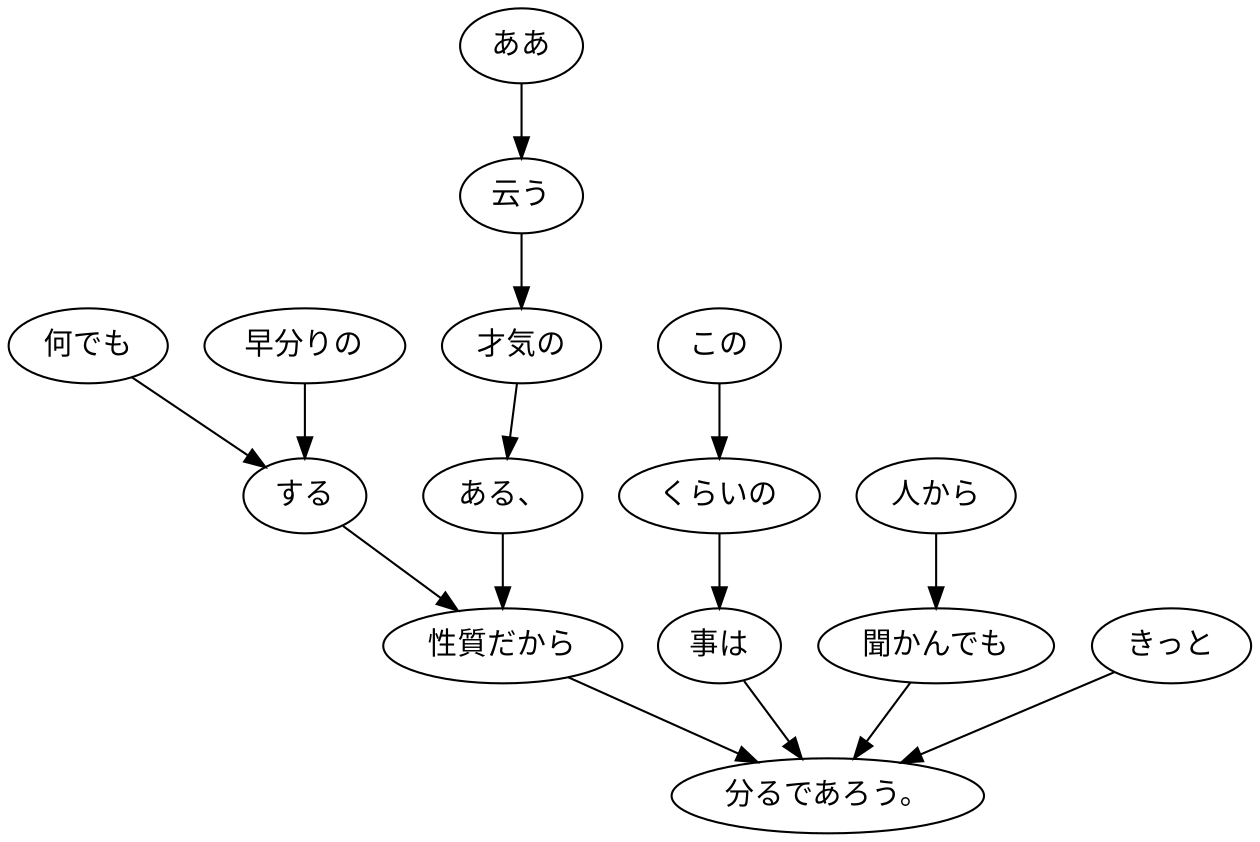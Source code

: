 digraph graph2812 {
	node0 [label="ああ"];
	node1 [label="云う"];
	node2 [label="才気の"];
	node3 [label="ある、"];
	node4 [label="何でも"];
	node5 [label="早分りの"];
	node6 [label="する"];
	node7 [label="性質だから"];
	node8 [label="この"];
	node9 [label="くらいの"];
	node10 [label="事は"];
	node11 [label="人から"];
	node12 [label="聞かんでも"];
	node13 [label="きっと"];
	node14 [label="分るであろう。"];
	node0 -> node1;
	node1 -> node2;
	node2 -> node3;
	node3 -> node7;
	node4 -> node6;
	node5 -> node6;
	node6 -> node7;
	node7 -> node14;
	node8 -> node9;
	node9 -> node10;
	node10 -> node14;
	node11 -> node12;
	node12 -> node14;
	node13 -> node14;
}
